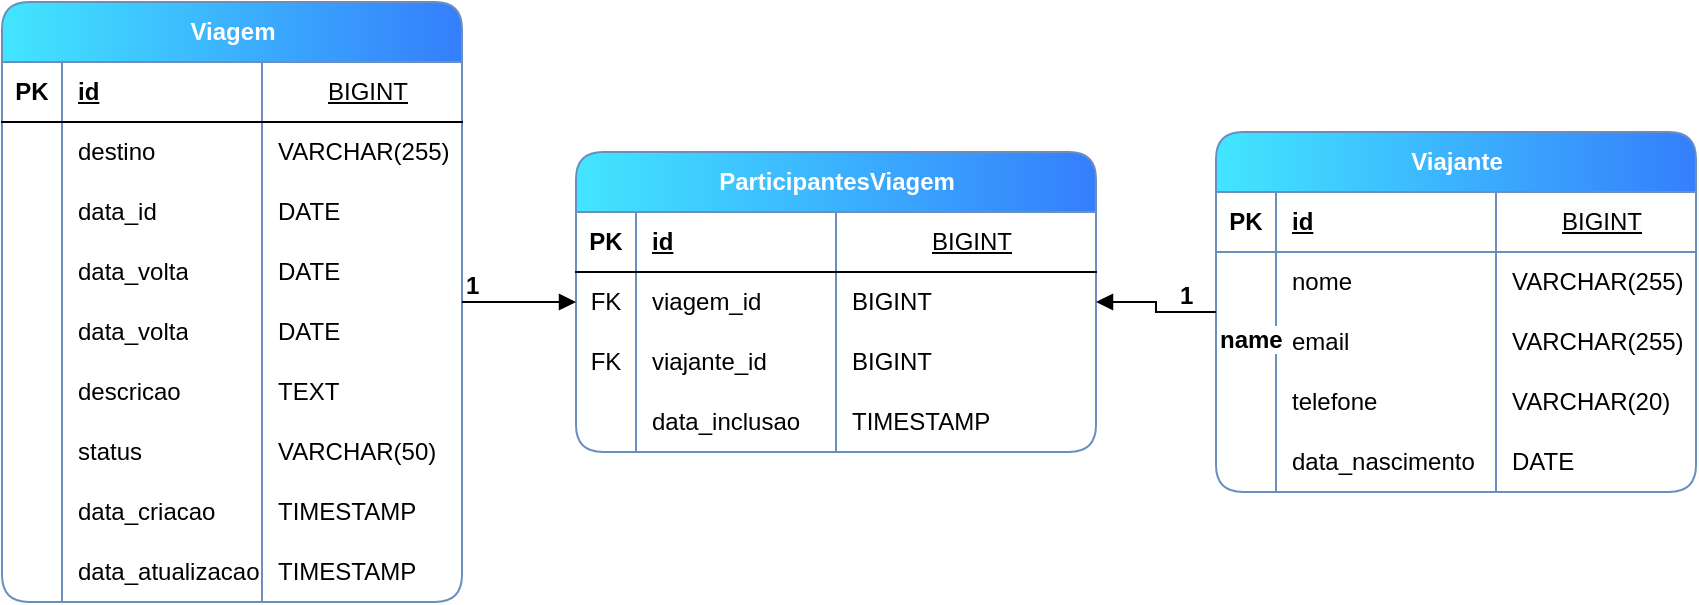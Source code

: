 <mxfile version="24.8.4">
  <diagram id="C5RBs43oDa-KdzZeNtuy" name="DER-TRAVEL-API">
    <mxGraphModel dx="1268" dy="915" grid="1" gridSize="10" guides="1" tooltips="1" connect="1" arrows="1" fold="1" page="1" pageScale="1" pageWidth="827" pageHeight="1169" math="0" shadow="0">
      <root>
        <mxCell id="WIyWlLk6GJQsqaUBKTNV-0" />
        <mxCell id="WIyWlLk6GJQsqaUBKTNV-1" parent="WIyWlLk6GJQsqaUBKTNV-0" />
        <mxCell id="HMH0NsSmrRay6G9nyx4C-33" value="&lt;font color=&quot;#ffffff&quot;&gt;Viagem&lt;/font&gt;" style="shape=table;startSize=30;container=1;collapsible=1;childLayout=tableLayout;fixedRows=1;rowLines=0;fontStyle=1;align=center;resizeLast=1;html=1;fillColor=#357EFC;strokeColor=#6c8ebf;gradientColor=#42E6FF;gradientDirection=west;perimeterSpacing=0;rounded=1;swimlaneLine=1;" vertex="1" parent="WIyWlLk6GJQsqaUBKTNV-1">
          <mxGeometry x="183" y="135" width="230" height="300" as="geometry" />
        </mxCell>
        <mxCell id="HMH0NsSmrRay6G9nyx4C-34" value="" style="shape=tableRow;horizontal=0;startSize=0;swimlaneHead=0;swimlaneBody=0;fillColor=none;collapsible=0;dropTarget=0;points=[[0,0.5],[1,0.5]];portConstraint=eastwest;top=0;left=0;right=0;bottom=1;" vertex="1" parent="HMH0NsSmrRay6G9nyx4C-33">
          <mxGeometry y="30" width="230" height="30" as="geometry" />
        </mxCell>
        <mxCell id="HMH0NsSmrRay6G9nyx4C-35" value="PK" style="shape=partialRectangle;connectable=0;fillColor=none;top=0;left=0;bottom=0;right=0;fontStyle=1;overflow=hidden;whiteSpace=wrap;html=1;" vertex="1" parent="HMH0NsSmrRay6G9nyx4C-34">
          <mxGeometry width="30" height="30" as="geometry">
            <mxRectangle width="30" height="30" as="alternateBounds" />
          </mxGeometry>
        </mxCell>
        <mxCell id="HMH0NsSmrRay6G9nyx4C-36" value="id" style="shape=partialRectangle;connectable=0;fillColor=none;top=0;left=0;bottom=0;right=0;align=left;spacingLeft=6;fontStyle=5;overflow=hidden;whiteSpace=wrap;html=1;" vertex="1" parent="HMH0NsSmrRay6G9nyx4C-34">
          <mxGeometry x="30" width="100" height="30" as="geometry">
            <mxRectangle width="100" height="30" as="alternateBounds" />
          </mxGeometry>
        </mxCell>
        <mxCell id="HMH0NsSmrRay6G9nyx4C-92" value="&lt;span style=&quot;font-weight: normal;&quot;&gt;BIGINT&lt;/span&gt;" style="shape=partialRectangle;connectable=0;fillColor=none;top=0;left=0;bottom=0;right=0;align=center;spacingLeft=6;fontStyle=5;overflow=hidden;whiteSpace=wrap;html=1;" vertex="1" parent="HMH0NsSmrRay6G9nyx4C-34">
          <mxGeometry x="130" width="100" height="30" as="geometry">
            <mxRectangle width="100" height="30" as="alternateBounds" />
          </mxGeometry>
        </mxCell>
        <mxCell id="HMH0NsSmrRay6G9nyx4C-37" value="" style="shape=tableRow;horizontal=0;startSize=0;swimlaneHead=0;swimlaneBody=0;fillColor=none;collapsible=0;dropTarget=0;points=[[0,0.5],[1,0.5]];portConstraint=eastwest;top=0;left=0;right=0;bottom=0;" vertex="1" parent="HMH0NsSmrRay6G9nyx4C-33">
          <mxGeometry y="60" width="230" height="30" as="geometry" />
        </mxCell>
        <mxCell id="HMH0NsSmrRay6G9nyx4C-38" value="" style="shape=partialRectangle;connectable=0;fillColor=none;top=0;left=0;bottom=0;right=0;editable=1;overflow=hidden;whiteSpace=wrap;html=1;" vertex="1" parent="HMH0NsSmrRay6G9nyx4C-37">
          <mxGeometry width="30" height="30" as="geometry">
            <mxRectangle width="30" height="30" as="alternateBounds" />
          </mxGeometry>
        </mxCell>
        <mxCell id="HMH0NsSmrRay6G9nyx4C-39" value="destino" style="shape=partialRectangle;connectable=0;fillColor=none;top=0;left=0;bottom=0;right=0;align=left;spacingLeft=6;overflow=hidden;whiteSpace=wrap;html=1;" vertex="1" parent="HMH0NsSmrRay6G9nyx4C-37">
          <mxGeometry x="30" width="100" height="30" as="geometry">
            <mxRectangle width="100" height="30" as="alternateBounds" />
          </mxGeometry>
        </mxCell>
        <mxCell id="HMH0NsSmrRay6G9nyx4C-93" value="VARCHAR(255)" style="shape=partialRectangle;connectable=0;fillColor=none;top=0;left=0;bottom=0;right=0;align=left;spacingLeft=6;overflow=hidden;whiteSpace=wrap;html=1;" vertex="1" parent="HMH0NsSmrRay6G9nyx4C-37">
          <mxGeometry x="130" width="100" height="30" as="geometry">
            <mxRectangle width="100" height="30" as="alternateBounds" />
          </mxGeometry>
        </mxCell>
        <mxCell id="HMH0NsSmrRay6G9nyx4C-40" value="" style="shape=tableRow;horizontal=0;startSize=0;swimlaneHead=0;swimlaneBody=0;fillColor=none;collapsible=0;dropTarget=0;points=[[0,0.5],[1,0.5]];portConstraint=eastwest;top=0;left=0;right=0;bottom=0;" vertex="1" parent="HMH0NsSmrRay6G9nyx4C-33">
          <mxGeometry y="90" width="230" height="30" as="geometry" />
        </mxCell>
        <mxCell id="HMH0NsSmrRay6G9nyx4C-41" value="" style="shape=partialRectangle;connectable=0;fillColor=none;top=0;left=0;bottom=0;right=0;editable=1;overflow=hidden;whiteSpace=wrap;html=1;" vertex="1" parent="HMH0NsSmrRay6G9nyx4C-40">
          <mxGeometry width="30" height="30" as="geometry">
            <mxRectangle width="30" height="30" as="alternateBounds" />
          </mxGeometry>
        </mxCell>
        <mxCell id="HMH0NsSmrRay6G9nyx4C-42" value="data_id" style="shape=partialRectangle;connectable=0;fillColor=none;top=0;left=0;bottom=0;right=0;align=left;spacingLeft=6;overflow=hidden;whiteSpace=wrap;html=1;" vertex="1" parent="HMH0NsSmrRay6G9nyx4C-40">
          <mxGeometry x="30" width="100" height="30" as="geometry">
            <mxRectangle width="100" height="30" as="alternateBounds" />
          </mxGeometry>
        </mxCell>
        <mxCell id="HMH0NsSmrRay6G9nyx4C-94" value="DATE" style="shape=partialRectangle;connectable=0;fillColor=none;top=0;left=0;bottom=0;right=0;align=left;spacingLeft=6;overflow=hidden;whiteSpace=wrap;html=1;" vertex="1" parent="HMH0NsSmrRay6G9nyx4C-40">
          <mxGeometry x="130" width="100" height="30" as="geometry">
            <mxRectangle width="100" height="30" as="alternateBounds" />
          </mxGeometry>
        </mxCell>
        <mxCell id="HMH0NsSmrRay6G9nyx4C-100" style="shape=tableRow;horizontal=0;startSize=0;swimlaneHead=0;swimlaneBody=0;fillColor=none;collapsible=0;dropTarget=0;points=[[0,0.5],[1,0.5]];portConstraint=eastwest;top=0;left=0;right=0;bottom=0;" vertex="1" parent="HMH0NsSmrRay6G9nyx4C-33">
          <mxGeometry y="120" width="230" height="30" as="geometry" />
        </mxCell>
        <mxCell id="HMH0NsSmrRay6G9nyx4C-101" style="shape=partialRectangle;connectable=0;fillColor=none;top=0;left=0;bottom=0;right=0;editable=1;overflow=hidden;whiteSpace=wrap;html=1;" vertex="1" parent="HMH0NsSmrRay6G9nyx4C-100">
          <mxGeometry width="30" height="30" as="geometry">
            <mxRectangle width="30" height="30" as="alternateBounds" />
          </mxGeometry>
        </mxCell>
        <mxCell id="HMH0NsSmrRay6G9nyx4C-102" value="data_volta" style="shape=partialRectangle;connectable=0;fillColor=none;top=0;left=0;bottom=0;right=0;align=left;spacingLeft=6;overflow=hidden;whiteSpace=wrap;html=1;" vertex="1" parent="HMH0NsSmrRay6G9nyx4C-100">
          <mxGeometry x="30" width="100" height="30" as="geometry">
            <mxRectangle width="100" height="30" as="alternateBounds" />
          </mxGeometry>
        </mxCell>
        <mxCell id="HMH0NsSmrRay6G9nyx4C-103" value="DATE" style="shape=partialRectangle;connectable=0;fillColor=none;top=0;left=0;bottom=0;right=0;align=left;spacingLeft=6;overflow=hidden;whiteSpace=wrap;html=1;" vertex="1" parent="HMH0NsSmrRay6G9nyx4C-100">
          <mxGeometry x="130" width="100" height="30" as="geometry">
            <mxRectangle width="100" height="30" as="alternateBounds" />
          </mxGeometry>
        </mxCell>
        <mxCell id="HMH0NsSmrRay6G9nyx4C-227" style="shape=tableRow;horizontal=0;startSize=0;swimlaneHead=0;swimlaneBody=0;fillColor=none;collapsible=0;dropTarget=0;points=[[0,0.5],[1,0.5]];portConstraint=eastwest;top=0;left=0;right=0;bottom=0;" vertex="1" parent="HMH0NsSmrRay6G9nyx4C-33">
          <mxGeometry y="150" width="230" height="30" as="geometry" />
        </mxCell>
        <mxCell id="HMH0NsSmrRay6G9nyx4C-228" style="shape=partialRectangle;connectable=0;fillColor=none;top=0;left=0;bottom=0;right=0;editable=1;overflow=hidden;whiteSpace=wrap;html=1;" vertex="1" parent="HMH0NsSmrRay6G9nyx4C-227">
          <mxGeometry width="30" height="30" as="geometry">
            <mxRectangle width="30" height="30" as="alternateBounds" />
          </mxGeometry>
        </mxCell>
        <mxCell id="HMH0NsSmrRay6G9nyx4C-229" value="data_volta" style="shape=partialRectangle;connectable=0;fillColor=none;top=0;left=0;bottom=0;right=0;align=left;spacingLeft=6;overflow=hidden;whiteSpace=wrap;html=1;" vertex="1" parent="HMH0NsSmrRay6G9nyx4C-227">
          <mxGeometry x="30" width="100" height="30" as="geometry">
            <mxRectangle width="100" height="30" as="alternateBounds" />
          </mxGeometry>
        </mxCell>
        <mxCell id="HMH0NsSmrRay6G9nyx4C-230" value="DATE" style="shape=partialRectangle;connectable=0;fillColor=none;top=0;left=0;bottom=0;right=0;align=left;spacingLeft=6;overflow=hidden;whiteSpace=wrap;html=1;" vertex="1" parent="HMH0NsSmrRay6G9nyx4C-227">
          <mxGeometry x="130" width="100" height="30" as="geometry">
            <mxRectangle width="100" height="30" as="alternateBounds" />
          </mxGeometry>
        </mxCell>
        <mxCell id="HMH0NsSmrRay6G9nyx4C-104" style="shape=tableRow;horizontal=0;startSize=0;swimlaneHead=0;swimlaneBody=0;fillColor=none;collapsible=0;dropTarget=0;points=[[0,0.5],[1,0.5]];portConstraint=eastwest;top=0;left=0;right=0;bottom=0;" vertex="1" parent="HMH0NsSmrRay6G9nyx4C-33">
          <mxGeometry y="180" width="230" height="30" as="geometry" />
        </mxCell>
        <mxCell id="HMH0NsSmrRay6G9nyx4C-105" style="shape=partialRectangle;connectable=0;fillColor=none;top=0;left=0;bottom=0;right=0;editable=1;overflow=hidden;whiteSpace=wrap;html=1;" vertex="1" parent="HMH0NsSmrRay6G9nyx4C-104">
          <mxGeometry width="30" height="30" as="geometry">
            <mxRectangle width="30" height="30" as="alternateBounds" />
          </mxGeometry>
        </mxCell>
        <mxCell id="HMH0NsSmrRay6G9nyx4C-106" value="descricao" style="shape=partialRectangle;connectable=0;fillColor=none;top=0;left=0;bottom=0;right=0;align=left;spacingLeft=6;overflow=hidden;whiteSpace=wrap;html=1;" vertex="1" parent="HMH0NsSmrRay6G9nyx4C-104">
          <mxGeometry x="30" width="100" height="30" as="geometry">
            <mxRectangle width="100" height="30" as="alternateBounds" />
          </mxGeometry>
        </mxCell>
        <mxCell id="HMH0NsSmrRay6G9nyx4C-107" value="TEXT" style="shape=partialRectangle;connectable=0;fillColor=none;top=0;left=0;bottom=0;right=0;align=left;spacingLeft=6;overflow=hidden;whiteSpace=wrap;html=1;" vertex="1" parent="HMH0NsSmrRay6G9nyx4C-104">
          <mxGeometry x="130" width="100" height="30" as="geometry">
            <mxRectangle width="100" height="30" as="alternateBounds" />
          </mxGeometry>
        </mxCell>
        <mxCell id="HMH0NsSmrRay6G9nyx4C-108" style="shape=tableRow;horizontal=0;startSize=0;swimlaneHead=0;swimlaneBody=0;fillColor=none;collapsible=0;dropTarget=0;points=[[0,0.5],[1,0.5]];portConstraint=eastwest;top=0;left=0;right=0;bottom=0;" vertex="1" parent="HMH0NsSmrRay6G9nyx4C-33">
          <mxGeometry y="210" width="230" height="30" as="geometry" />
        </mxCell>
        <mxCell id="HMH0NsSmrRay6G9nyx4C-109" style="shape=partialRectangle;connectable=0;fillColor=none;top=0;left=0;bottom=0;right=0;editable=1;overflow=hidden;whiteSpace=wrap;html=1;" vertex="1" parent="HMH0NsSmrRay6G9nyx4C-108">
          <mxGeometry width="30" height="30" as="geometry">
            <mxRectangle width="30" height="30" as="alternateBounds" />
          </mxGeometry>
        </mxCell>
        <mxCell id="HMH0NsSmrRay6G9nyx4C-110" value="status" style="shape=partialRectangle;connectable=0;fillColor=none;top=0;left=0;bottom=0;right=0;align=left;spacingLeft=6;overflow=hidden;whiteSpace=wrap;html=1;" vertex="1" parent="HMH0NsSmrRay6G9nyx4C-108">
          <mxGeometry x="30" width="100" height="30" as="geometry">
            <mxRectangle width="100" height="30" as="alternateBounds" />
          </mxGeometry>
        </mxCell>
        <mxCell id="HMH0NsSmrRay6G9nyx4C-111" value="VARCHAR(50)" style="shape=partialRectangle;connectable=0;fillColor=none;top=0;left=0;bottom=0;right=0;align=left;spacingLeft=6;overflow=hidden;whiteSpace=wrap;html=1;" vertex="1" parent="HMH0NsSmrRay6G9nyx4C-108">
          <mxGeometry x="130" width="100" height="30" as="geometry">
            <mxRectangle width="100" height="30" as="alternateBounds" />
          </mxGeometry>
        </mxCell>
        <mxCell id="HMH0NsSmrRay6G9nyx4C-116" style="shape=tableRow;horizontal=0;startSize=0;swimlaneHead=0;swimlaneBody=0;fillColor=none;collapsible=0;dropTarget=0;points=[[0,0.5],[1,0.5]];portConstraint=eastwest;top=0;left=0;right=0;bottom=0;" vertex="1" parent="HMH0NsSmrRay6G9nyx4C-33">
          <mxGeometry y="240" width="230" height="30" as="geometry" />
        </mxCell>
        <mxCell id="HMH0NsSmrRay6G9nyx4C-117" style="shape=partialRectangle;connectable=0;fillColor=none;top=0;left=0;bottom=0;right=0;editable=1;overflow=hidden;whiteSpace=wrap;html=1;" vertex="1" parent="HMH0NsSmrRay6G9nyx4C-116">
          <mxGeometry width="30" height="30" as="geometry">
            <mxRectangle width="30" height="30" as="alternateBounds" />
          </mxGeometry>
        </mxCell>
        <mxCell id="HMH0NsSmrRay6G9nyx4C-118" value="data_criacao" style="shape=partialRectangle;connectable=0;fillColor=none;top=0;left=0;bottom=0;right=0;align=left;spacingLeft=6;overflow=hidden;whiteSpace=wrap;html=1;" vertex="1" parent="HMH0NsSmrRay6G9nyx4C-116">
          <mxGeometry x="30" width="100" height="30" as="geometry">
            <mxRectangle width="100" height="30" as="alternateBounds" />
          </mxGeometry>
        </mxCell>
        <mxCell id="HMH0NsSmrRay6G9nyx4C-119" value="TIMESTAMP" style="shape=partialRectangle;connectable=0;fillColor=none;top=0;left=0;bottom=0;right=0;align=left;spacingLeft=6;overflow=hidden;whiteSpace=wrap;html=1;" vertex="1" parent="HMH0NsSmrRay6G9nyx4C-116">
          <mxGeometry x="130" width="100" height="30" as="geometry">
            <mxRectangle width="100" height="30" as="alternateBounds" />
          </mxGeometry>
        </mxCell>
        <mxCell id="HMH0NsSmrRay6G9nyx4C-120" style="shape=tableRow;horizontal=0;startSize=0;swimlaneHead=0;swimlaneBody=0;fillColor=none;collapsible=0;dropTarget=0;points=[[0,0.5],[1,0.5]];portConstraint=eastwest;top=0;left=0;right=0;bottom=0;" vertex="1" parent="HMH0NsSmrRay6G9nyx4C-33">
          <mxGeometry y="270" width="230" height="30" as="geometry" />
        </mxCell>
        <mxCell id="HMH0NsSmrRay6G9nyx4C-121" style="shape=partialRectangle;connectable=0;fillColor=none;top=0;left=0;bottom=0;right=0;editable=1;overflow=hidden;whiteSpace=wrap;html=1;" vertex="1" parent="HMH0NsSmrRay6G9nyx4C-120">
          <mxGeometry width="30" height="30" as="geometry">
            <mxRectangle width="30" height="30" as="alternateBounds" />
          </mxGeometry>
        </mxCell>
        <mxCell id="HMH0NsSmrRay6G9nyx4C-122" value="data_atualizacao" style="shape=partialRectangle;connectable=0;fillColor=none;top=0;left=0;bottom=0;right=0;align=left;spacingLeft=6;overflow=hidden;whiteSpace=wrap;html=1;" vertex="1" parent="HMH0NsSmrRay6G9nyx4C-120">
          <mxGeometry x="30" width="100" height="30" as="geometry">
            <mxRectangle width="100" height="30" as="alternateBounds" />
          </mxGeometry>
        </mxCell>
        <mxCell id="HMH0NsSmrRay6G9nyx4C-123" value="TIMESTAMP" style="shape=partialRectangle;connectable=0;fillColor=none;top=0;left=0;bottom=0;right=0;align=left;spacingLeft=6;overflow=hidden;whiteSpace=wrap;html=1;" vertex="1" parent="HMH0NsSmrRay6G9nyx4C-120">
          <mxGeometry x="130" width="100" height="30" as="geometry">
            <mxRectangle width="100" height="30" as="alternateBounds" />
          </mxGeometry>
        </mxCell>
        <mxCell id="HMH0NsSmrRay6G9nyx4C-124" value="&lt;font color=&quot;#ffffff&quot;&gt;Viajante&lt;/font&gt;" style="shape=table;startSize=30;container=1;collapsible=1;childLayout=tableLayout;fixedRows=1;rowLines=0;fontStyle=1;align=center;resizeLast=1;html=1;rounded=1;strokeColor=#6c8ebf;verticalAlign=middle;fontFamily=Helvetica;fontSize=12;fontColor=default;fillColor=#357EFC;gradientColor=#42E6FF;gradientDirection=west;" vertex="1" parent="WIyWlLk6GJQsqaUBKTNV-1">
          <mxGeometry x="790" y="200" width="240" height="180" as="geometry" />
        </mxCell>
        <mxCell id="HMH0NsSmrRay6G9nyx4C-125" value="" style="shape=tableRow;horizontal=0;startSize=0;swimlaneHead=0;swimlaneBody=0;fillColor=none;collapsible=0;dropTarget=0;points=[[0,0.5],[1,0.5]];portConstraint=eastwest;top=0;left=0;right=0;bottom=1;rounded=1;strokeColor=#6c8ebf;align=center;verticalAlign=middle;fontFamily=Helvetica;fontSize=12;fontColor=default;fontStyle=1;" vertex="1" parent="HMH0NsSmrRay6G9nyx4C-124">
          <mxGeometry y="30" width="240" height="30" as="geometry" />
        </mxCell>
        <mxCell id="HMH0NsSmrRay6G9nyx4C-126" value="PK" style="shape=partialRectangle;connectable=0;fillColor=none;top=0;left=0;bottom=0;right=0;fontStyle=1;overflow=hidden;whiteSpace=wrap;html=1;rounded=1;strokeColor=#6c8ebf;align=center;verticalAlign=middle;fontFamily=Helvetica;fontSize=12;fontColor=default;" vertex="1" parent="HMH0NsSmrRay6G9nyx4C-125">
          <mxGeometry width="30" height="30" as="geometry">
            <mxRectangle width="30" height="30" as="alternateBounds" />
          </mxGeometry>
        </mxCell>
        <mxCell id="HMH0NsSmrRay6G9nyx4C-127" value="id" style="shape=partialRectangle;connectable=0;fillColor=none;top=0;left=0;bottom=0;right=0;align=left;spacingLeft=6;fontStyle=5;overflow=hidden;whiteSpace=wrap;html=1;rounded=1;strokeColor=#6c8ebf;verticalAlign=middle;fontFamily=Helvetica;fontSize=12;fontColor=default;" vertex="1" parent="HMH0NsSmrRay6G9nyx4C-125">
          <mxGeometry x="30" width="110" height="30" as="geometry">
            <mxRectangle width="110" height="30" as="alternateBounds" />
          </mxGeometry>
        </mxCell>
        <mxCell id="HMH0NsSmrRay6G9nyx4C-149" value="&lt;span style=&quot;caret-color: rgb(0, 0, 0); color: rgb(0, 0, 0); font-family: Helvetica; font-size: 12px; font-style: normal; font-variant-caps: normal; font-weight: 400; letter-spacing: normal; text-indent: 0px; text-transform: none; white-space: normal; word-spacing: 0px; -webkit-text-stroke-width: 0px; background-color: rgb(251, 251, 251); text-decoration: underline; float: none; display: inline !important;&quot;&gt;BIGINT&lt;/span&gt;" style="shape=partialRectangle;connectable=0;fillColor=none;top=0;left=0;bottom=0;right=0;align=center;spacingLeft=6;fontStyle=5;overflow=hidden;whiteSpace=wrap;html=1;rounded=1;strokeColor=#6c8ebf;verticalAlign=middle;fontFamily=Helvetica;fontSize=12;fontColor=default;" vertex="1" parent="HMH0NsSmrRay6G9nyx4C-125">
          <mxGeometry x="140" width="100" height="30" as="geometry">
            <mxRectangle width="100" height="30" as="alternateBounds" />
          </mxGeometry>
        </mxCell>
        <mxCell id="HMH0NsSmrRay6G9nyx4C-128" value="" style="shape=tableRow;horizontal=0;startSize=0;swimlaneHead=0;swimlaneBody=0;fillColor=none;collapsible=0;dropTarget=0;points=[[0,0.5],[1,0.5]];portConstraint=eastwest;top=0;left=0;right=0;bottom=0;rounded=1;strokeColor=#6c8ebf;align=center;verticalAlign=middle;fontFamily=Helvetica;fontSize=12;fontColor=default;fontStyle=1;" vertex="1" parent="HMH0NsSmrRay6G9nyx4C-124">
          <mxGeometry y="60" width="240" height="30" as="geometry" />
        </mxCell>
        <mxCell id="HMH0NsSmrRay6G9nyx4C-129" value="" style="shape=partialRectangle;connectable=0;fillColor=none;top=0;left=0;bottom=0;right=0;editable=1;overflow=hidden;whiteSpace=wrap;html=1;rounded=1;strokeColor=#6c8ebf;align=center;verticalAlign=middle;fontFamily=Helvetica;fontSize=12;fontColor=default;fontStyle=1;" vertex="1" parent="HMH0NsSmrRay6G9nyx4C-128">
          <mxGeometry width="30" height="30" as="geometry">
            <mxRectangle width="30" height="30" as="alternateBounds" />
          </mxGeometry>
        </mxCell>
        <mxCell id="HMH0NsSmrRay6G9nyx4C-130" value="&lt;span style=&quot;&quot;&gt;nome&lt;/span&gt;" style="shape=partialRectangle;connectable=0;fillColor=none;top=0;left=0;bottom=0;right=0;align=left;spacingLeft=6;overflow=hidden;whiteSpace=wrap;html=1;rounded=1;strokeColor=#6c8ebf;verticalAlign=middle;fontFamily=Helvetica;fontSize=12;fontColor=default;fontStyle=0;" vertex="1" parent="HMH0NsSmrRay6G9nyx4C-128">
          <mxGeometry x="30" width="110" height="30" as="geometry">
            <mxRectangle width="110" height="30" as="alternateBounds" />
          </mxGeometry>
        </mxCell>
        <mxCell id="HMH0NsSmrRay6G9nyx4C-150" value="VARCHAR(255)" style="shape=partialRectangle;connectable=0;fillColor=none;top=0;left=0;bottom=0;right=0;align=left;spacingLeft=6;overflow=hidden;whiteSpace=wrap;html=1;rounded=1;strokeColor=#6c8ebf;verticalAlign=middle;fontFamily=Helvetica;fontSize=12;fontColor=default;fontStyle=0;" vertex="1" parent="HMH0NsSmrRay6G9nyx4C-128">
          <mxGeometry x="140" width="100" height="30" as="geometry">
            <mxRectangle width="100" height="30" as="alternateBounds" />
          </mxGeometry>
        </mxCell>
        <mxCell id="HMH0NsSmrRay6G9nyx4C-131" value="" style="shape=tableRow;horizontal=0;startSize=0;swimlaneHead=0;swimlaneBody=0;fillColor=none;collapsible=0;dropTarget=0;points=[[0,0.5],[1,0.5]];portConstraint=eastwest;top=0;left=0;right=0;bottom=0;rounded=1;strokeColor=#6c8ebf;align=center;verticalAlign=middle;fontFamily=Helvetica;fontSize=12;fontColor=default;fontStyle=1;" vertex="1" parent="HMH0NsSmrRay6G9nyx4C-124">
          <mxGeometry y="90" width="240" height="30" as="geometry" />
        </mxCell>
        <mxCell id="HMH0NsSmrRay6G9nyx4C-132" value="" style="shape=partialRectangle;connectable=0;fillColor=none;top=0;left=0;bottom=0;right=0;editable=1;overflow=hidden;whiteSpace=wrap;html=1;rounded=1;strokeColor=#6c8ebf;align=center;verticalAlign=middle;fontFamily=Helvetica;fontSize=12;fontColor=default;fontStyle=1;" vertex="1" parent="HMH0NsSmrRay6G9nyx4C-131">
          <mxGeometry width="30" height="30" as="geometry">
            <mxRectangle width="30" height="30" as="alternateBounds" />
          </mxGeometry>
        </mxCell>
        <mxCell id="HMH0NsSmrRay6G9nyx4C-133" value="&lt;span style=&quot;&quot;&gt;email&lt;/span&gt;" style="shape=partialRectangle;connectable=0;fillColor=none;top=0;left=0;bottom=0;right=0;align=left;spacingLeft=6;overflow=hidden;whiteSpace=wrap;html=1;rounded=1;strokeColor=#6c8ebf;verticalAlign=middle;fontFamily=Helvetica;fontSize=12;fontColor=default;fontStyle=0;" vertex="1" parent="HMH0NsSmrRay6G9nyx4C-131">
          <mxGeometry x="30" width="110" height="30" as="geometry">
            <mxRectangle width="110" height="30" as="alternateBounds" />
          </mxGeometry>
        </mxCell>
        <mxCell id="HMH0NsSmrRay6G9nyx4C-151" value="VARCHAR(255)" style="shape=partialRectangle;connectable=0;fillColor=none;top=0;left=0;bottom=0;right=0;align=left;spacingLeft=6;overflow=hidden;whiteSpace=wrap;html=1;rounded=1;strokeColor=#6c8ebf;verticalAlign=middle;fontFamily=Helvetica;fontSize=12;fontColor=default;fontStyle=0;" vertex="1" parent="HMH0NsSmrRay6G9nyx4C-131">
          <mxGeometry x="140" width="100" height="30" as="geometry">
            <mxRectangle width="100" height="30" as="alternateBounds" />
          </mxGeometry>
        </mxCell>
        <mxCell id="HMH0NsSmrRay6G9nyx4C-162" style="shape=tableRow;horizontal=0;startSize=0;swimlaneHead=0;swimlaneBody=0;fillColor=none;collapsible=0;dropTarget=0;points=[[0,0.5],[1,0.5]];portConstraint=eastwest;top=0;left=0;right=0;bottom=0;rounded=1;strokeColor=#6c8ebf;align=center;verticalAlign=middle;fontFamily=Helvetica;fontSize=12;fontColor=default;fontStyle=1;" vertex="1" parent="HMH0NsSmrRay6G9nyx4C-124">
          <mxGeometry y="120" width="240" height="30" as="geometry" />
        </mxCell>
        <mxCell id="HMH0NsSmrRay6G9nyx4C-163" style="shape=partialRectangle;connectable=0;fillColor=none;top=0;left=0;bottom=0;right=0;editable=1;overflow=hidden;whiteSpace=wrap;html=1;rounded=1;strokeColor=#6c8ebf;align=center;verticalAlign=middle;fontFamily=Helvetica;fontSize=12;fontColor=default;fontStyle=1;" vertex="1" parent="HMH0NsSmrRay6G9nyx4C-162">
          <mxGeometry width="30" height="30" as="geometry">
            <mxRectangle width="30" height="30" as="alternateBounds" />
          </mxGeometry>
        </mxCell>
        <mxCell id="HMH0NsSmrRay6G9nyx4C-164" value="telefone" style="shape=partialRectangle;connectable=0;fillColor=none;top=0;left=0;bottom=0;right=0;align=left;spacingLeft=6;overflow=hidden;whiteSpace=wrap;html=1;rounded=1;strokeColor=#6c8ebf;verticalAlign=middle;fontFamily=Helvetica;fontSize=12;fontColor=default;fontStyle=0;" vertex="1" parent="HMH0NsSmrRay6G9nyx4C-162">
          <mxGeometry x="30" width="110" height="30" as="geometry">
            <mxRectangle width="110" height="30" as="alternateBounds" />
          </mxGeometry>
        </mxCell>
        <mxCell id="HMH0NsSmrRay6G9nyx4C-165" value="VARCHAR(20)" style="shape=partialRectangle;connectable=0;fillColor=none;top=0;left=0;bottom=0;right=0;align=left;spacingLeft=6;overflow=hidden;whiteSpace=wrap;html=1;rounded=1;strokeColor=#6c8ebf;verticalAlign=middle;fontFamily=Helvetica;fontSize=12;fontColor=default;fontStyle=0;" vertex="1" parent="HMH0NsSmrRay6G9nyx4C-162">
          <mxGeometry x="140" width="100" height="30" as="geometry">
            <mxRectangle width="100" height="30" as="alternateBounds" />
          </mxGeometry>
        </mxCell>
        <mxCell id="HMH0NsSmrRay6G9nyx4C-166" style="shape=tableRow;horizontal=0;startSize=0;swimlaneHead=0;swimlaneBody=0;fillColor=none;collapsible=0;dropTarget=0;points=[[0,0.5],[1,0.5]];portConstraint=eastwest;top=0;left=0;right=0;bottom=0;rounded=1;strokeColor=#6c8ebf;align=center;verticalAlign=middle;fontFamily=Helvetica;fontSize=12;fontColor=default;fontStyle=1;" vertex="1" parent="HMH0NsSmrRay6G9nyx4C-124">
          <mxGeometry y="150" width="240" height="30" as="geometry" />
        </mxCell>
        <mxCell id="HMH0NsSmrRay6G9nyx4C-167" style="shape=partialRectangle;connectable=0;fillColor=none;top=0;left=0;bottom=0;right=0;editable=1;overflow=hidden;whiteSpace=wrap;html=1;rounded=1;strokeColor=#6c8ebf;align=center;verticalAlign=middle;fontFamily=Helvetica;fontSize=12;fontColor=default;fontStyle=1;" vertex="1" parent="HMH0NsSmrRay6G9nyx4C-166">
          <mxGeometry width="30" height="30" as="geometry">
            <mxRectangle width="30" height="30" as="alternateBounds" />
          </mxGeometry>
        </mxCell>
        <mxCell id="HMH0NsSmrRay6G9nyx4C-168" value="data_nascimento" style="shape=partialRectangle;connectable=0;fillColor=none;top=0;left=0;bottom=0;right=0;align=left;spacingLeft=6;overflow=hidden;whiteSpace=wrap;html=1;rounded=1;strokeColor=#6c8ebf;verticalAlign=middle;fontFamily=Helvetica;fontSize=12;fontColor=default;fontStyle=0;" vertex="1" parent="HMH0NsSmrRay6G9nyx4C-166">
          <mxGeometry x="30" width="110" height="30" as="geometry">
            <mxRectangle width="110" height="30" as="alternateBounds" />
          </mxGeometry>
        </mxCell>
        <mxCell id="HMH0NsSmrRay6G9nyx4C-169" value="DATE" style="shape=partialRectangle;connectable=0;fillColor=none;top=0;left=0;bottom=0;right=0;align=left;spacingLeft=6;overflow=hidden;whiteSpace=wrap;html=1;rounded=1;strokeColor=#6c8ebf;verticalAlign=middle;fontFamily=Helvetica;fontSize=12;fontColor=default;fontStyle=0;" vertex="1" parent="HMH0NsSmrRay6G9nyx4C-166">
          <mxGeometry x="140" width="100" height="30" as="geometry">
            <mxRectangle width="100" height="30" as="alternateBounds" />
          </mxGeometry>
        </mxCell>
        <mxCell id="HMH0NsSmrRay6G9nyx4C-180" value="&lt;font color=&quot;#ffffff&quot;&gt;ParticipantesViagem&lt;/font&gt;" style="shape=table;startSize=30;container=1;collapsible=1;childLayout=tableLayout;fixedRows=1;rowLines=0;fontStyle=1;align=center;resizeLast=1;html=1;fillColor=#357EFC;strokeColor=#6c8ebf;gradientColor=#42E6FF;gradientDirection=west;perimeterSpacing=0;rounded=1;swimlaneLine=1;" vertex="1" parent="WIyWlLk6GJQsqaUBKTNV-1">
          <mxGeometry x="470" y="210" width="260" height="150" as="geometry" />
        </mxCell>
        <mxCell id="HMH0NsSmrRay6G9nyx4C-181" value="" style="shape=tableRow;horizontal=0;startSize=0;swimlaneHead=0;swimlaneBody=0;fillColor=none;collapsible=0;dropTarget=0;points=[[0,0.5],[1,0.5]];portConstraint=eastwest;top=0;left=0;right=0;bottom=1;" vertex="1" parent="HMH0NsSmrRay6G9nyx4C-180">
          <mxGeometry y="30" width="260" height="30" as="geometry" />
        </mxCell>
        <mxCell id="HMH0NsSmrRay6G9nyx4C-182" value="PK" style="shape=partialRectangle;connectable=0;fillColor=none;top=0;left=0;bottom=0;right=0;fontStyle=1;overflow=hidden;whiteSpace=wrap;html=1;" vertex="1" parent="HMH0NsSmrRay6G9nyx4C-181">
          <mxGeometry width="30" height="30" as="geometry">
            <mxRectangle width="30" height="30" as="alternateBounds" />
          </mxGeometry>
        </mxCell>
        <mxCell id="HMH0NsSmrRay6G9nyx4C-183" value="id" style="shape=partialRectangle;connectable=0;fillColor=none;top=0;left=0;bottom=0;right=0;align=left;spacingLeft=6;fontStyle=5;overflow=hidden;whiteSpace=wrap;html=1;" vertex="1" parent="HMH0NsSmrRay6G9nyx4C-181">
          <mxGeometry x="30" width="100" height="30" as="geometry">
            <mxRectangle width="100" height="30" as="alternateBounds" />
          </mxGeometry>
        </mxCell>
        <mxCell id="HMH0NsSmrRay6G9nyx4C-184" value="&lt;span style=&quot;font-weight: normal;&quot;&gt;BIGINT&lt;/span&gt;" style="shape=partialRectangle;connectable=0;fillColor=none;top=0;left=0;bottom=0;right=0;align=center;spacingLeft=6;fontStyle=5;overflow=hidden;whiteSpace=wrap;html=1;" vertex="1" parent="HMH0NsSmrRay6G9nyx4C-181">
          <mxGeometry x="130" width="130" height="30" as="geometry">
            <mxRectangle width="130" height="30" as="alternateBounds" />
          </mxGeometry>
        </mxCell>
        <mxCell id="HMH0NsSmrRay6G9nyx4C-185" value="" style="shape=tableRow;horizontal=0;startSize=0;swimlaneHead=0;swimlaneBody=0;fillColor=none;collapsible=0;dropTarget=0;points=[[0,0.5],[1,0.5]];portConstraint=eastwest;top=0;left=0;right=0;bottom=0;" vertex="1" parent="HMH0NsSmrRay6G9nyx4C-180">
          <mxGeometry y="60" width="260" height="30" as="geometry" />
        </mxCell>
        <mxCell id="HMH0NsSmrRay6G9nyx4C-186" value="FK" style="shape=partialRectangle;connectable=0;fillColor=none;top=0;left=0;bottom=0;right=0;editable=1;overflow=hidden;whiteSpace=wrap;html=1;" vertex="1" parent="HMH0NsSmrRay6G9nyx4C-185">
          <mxGeometry width="30" height="30" as="geometry">
            <mxRectangle width="30" height="30" as="alternateBounds" />
          </mxGeometry>
        </mxCell>
        <mxCell id="HMH0NsSmrRay6G9nyx4C-187" value="viagem_id" style="shape=partialRectangle;connectable=0;fillColor=none;top=0;left=0;bottom=0;right=0;align=left;spacingLeft=6;overflow=hidden;whiteSpace=wrap;html=1;" vertex="1" parent="HMH0NsSmrRay6G9nyx4C-185">
          <mxGeometry x="30" width="100" height="30" as="geometry">
            <mxRectangle width="100" height="30" as="alternateBounds" />
          </mxGeometry>
        </mxCell>
        <mxCell id="HMH0NsSmrRay6G9nyx4C-188" value="BIGINT" style="shape=partialRectangle;connectable=0;fillColor=none;top=0;left=0;bottom=0;right=0;align=left;spacingLeft=6;overflow=hidden;whiteSpace=wrap;html=1;" vertex="1" parent="HMH0NsSmrRay6G9nyx4C-185">
          <mxGeometry x="130" width="130" height="30" as="geometry">
            <mxRectangle width="130" height="30" as="alternateBounds" />
          </mxGeometry>
        </mxCell>
        <mxCell id="HMH0NsSmrRay6G9nyx4C-189" value="" style="shape=tableRow;horizontal=0;startSize=0;swimlaneHead=0;swimlaneBody=0;fillColor=none;collapsible=0;dropTarget=0;points=[[0,0.5],[1,0.5]];portConstraint=eastwest;top=0;left=0;right=0;bottom=0;" vertex="1" parent="HMH0NsSmrRay6G9nyx4C-180">
          <mxGeometry y="90" width="260" height="30" as="geometry" />
        </mxCell>
        <mxCell id="HMH0NsSmrRay6G9nyx4C-190" value="FK" style="shape=partialRectangle;connectable=0;fillColor=none;top=0;left=0;bottom=0;right=0;editable=1;overflow=hidden;whiteSpace=wrap;html=1;" vertex="1" parent="HMH0NsSmrRay6G9nyx4C-189">
          <mxGeometry width="30" height="30" as="geometry">
            <mxRectangle width="30" height="30" as="alternateBounds" />
          </mxGeometry>
        </mxCell>
        <mxCell id="HMH0NsSmrRay6G9nyx4C-191" value="viajante_id" style="shape=partialRectangle;connectable=0;fillColor=none;top=0;left=0;bottom=0;right=0;align=left;spacingLeft=6;overflow=hidden;whiteSpace=wrap;html=1;" vertex="1" parent="HMH0NsSmrRay6G9nyx4C-189">
          <mxGeometry x="30" width="100" height="30" as="geometry">
            <mxRectangle width="100" height="30" as="alternateBounds" />
          </mxGeometry>
        </mxCell>
        <mxCell id="HMH0NsSmrRay6G9nyx4C-192" value="BIGINT" style="shape=partialRectangle;connectable=0;fillColor=none;top=0;left=0;bottom=0;right=0;align=left;spacingLeft=6;overflow=hidden;whiteSpace=wrap;html=1;" vertex="1" parent="HMH0NsSmrRay6G9nyx4C-189">
          <mxGeometry x="130" width="130" height="30" as="geometry">
            <mxRectangle width="130" height="30" as="alternateBounds" />
          </mxGeometry>
        </mxCell>
        <mxCell id="HMH0NsSmrRay6G9nyx4C-193" style="shape=tableRow;horizontal=0;startSize=0;swimlaneHead=0;swimlaneBody=0;fillColor=none;collapsible=0;dropTarget=0;points=[[0,0.5],[1,0.5]];portConstraint=eastwest;top=0;left=0;right=0;bottom=0;" vertex="1" parent="HMH0NsSmrRay6G9nyx4C-180">
          <mxGeometry y="120" width="260" height="30" as="geometry" />
        </mxCell>
        <mxCell id="HMH0NsSmrRay6G9nyx4C-194" style="shape=partialRectangle;connectable=0;fillColor=none;top=0;left=0;bottom=0;right=0;editable=1;overflow=hidden;whiteSpace=wrap;html=1;" vertex="1" parent="HMH0NsSmrRay6G9nyx4C-193">
          <mxGeometry width="30" height="30" as="geometry">
            <mxRectangle width="30" height="30" as="alternateBounds" />
          </mxGeometry>
        </mxCell>
        <mxCell id="HMH0NsSmrRay6G9nyx4C-195" value="data_inclusao" style="shape=partialRectangle;connectable=0;fillColor=none;top=0;left=0;bottom=0;right=0;align=left;spacingLeft=6;overflow=hidden;whiteSpace=wrap;html=1;" vertex="1" parent="HMH0NsSmrRay6G9nyx4C-193">
          <mxGeometry x="30" width="100" height="30" as="geometry">
            <mxRectangle width="100" height="30" as="alternateBounds" />
          </mxGeometry>
        </mxCell>
        <mxCell id="HMH0NsSmrRay6G9nyx4C-196" value="TIMESTAMP" style="shape=partialRectangle;connectable=0;fillColor=none;top=0;left=0;bottom=0;right=0;align=left;spacingLeft=6;overflow=hidden;whiteSpace=wrap;html=1;" vertex="1" parent="HMH0NsSmrRay6G9nyx4C-193">
          <mxGeometry x="130" width="130" height="30" as="geometry">
            <mxRectangle width="130" height="30" as="alternateBounds" />
          </mxGeometry>
        </mxCell>
        <mxCell id="HMH0NsSmrRay6G9nyx4C-231" value="" style="endArrow=block;endFill=1;html=1;edgeStyle=orthogonalEdgeStyle;align=left;verticalAlign=top;rounded=0;fontFamily=Helvetica;fontSize=12;fontColor=default;fontStyle=1;" edge="1" parent="WIyWlLk6GJQsqaUBKTNV-1" source="HMH0NsSmrRay6G9nyx4C-33" target="HMH0NsSmrRay6G9nyx4C-180">
          <mxGeometry x="-1" relative="1" as="geometry">
            <mxPoint x="650" y="230" as="sourcePoint" />
            <mxPoint x="810" y="230" as="targetPoint" />
          </mxGeometry>
        </mxCell>
        <mxCell id="HMH0NsSmrRay6G9nyx4C-232" value="1" style="edgeLabel;resizable=0;html=1;align=left;verticalAlign=bottom;rounded=1;strokeColor=#6c8ebf;fontFamily=Helvetica;fontSize=12;fontColor=default;fontStyle=1;fillColor=#357EFC;gradientColor=#42E6FF;gradientDirection=west;" connectable="0" vertex="1" parent="HMH0NsSmrRay6G9nyx4C-231">
          <mxGeometry x="-1" relative="1" as="geometry" />
        </mxCell>
        <mxCell id="HMH0NsSmrRay6G9nyx4C-233" value="name" style="endArrow=block;endFill=1;html=1;edgeStyle=orthogonalEdgeStyle;align=left;verticalAlign=top;rounded=0;fontFamily=Helvetica;fontSize=12;fontColor=default;fontStyle=1;" edge="1" parent="WIyWlLk6GJQsqaUBKTNV-1" source="HMH0NsSmrRay6G9nyx4C-124" target="HMH0NsSmrRay6G9nyx4C-180">
          <mxGeometry x="-1" relative="1" as="geometry">
            <mxPoint x="650" y="230" as="sourcePoint" />
            <mxPoint x="810" y="230" as="targetPoint" />
          </mxGeometry>
        </mxCell>
        <mxCell id="HMH0NsSmrRay6G9nyx4C-234" value="1" style="edgeLabel;resizable=0;html=1;align=left;verticalAlign=bottom;rounded=1;strokeColor=#6c8ebf;fontFamily=Helvetica;fontSize=12;fontColor=default;fontStyle=1;fillColor=#357EFC;gradientColor=#42E6FF;gradientDirection=west;" connectable="0" vertex="1" parent="HMH0NsSmrRay6G9nyx4C-233">
          <mxGeometry x="-1" relative="1" as="geometry">
            <mxPoint x="-20" as="offset" />
          </mxGeometry>
        </mxCell>
      </root>
    </mxGraphModel>
  </diagram>
</mxfile>
